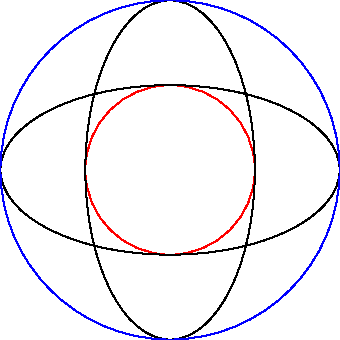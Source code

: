 size(6cm,0);

path cle=unitcircle;

draw(cle,red);
draw(xscale(2)*cle);
draw(yscale(2)*cle);
draw(scale(2)*cle,blue);
